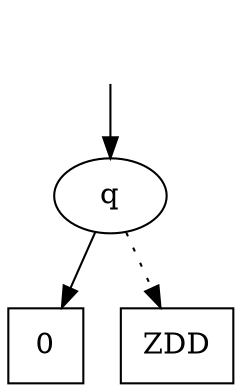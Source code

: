 digraph zdd{
    ordering=out
    a [style=invisible]
    q
    ZDD [shape=rectangle]
    0 [shape=square]

    a->q->0
    q->ZDD [style=dotted]
}